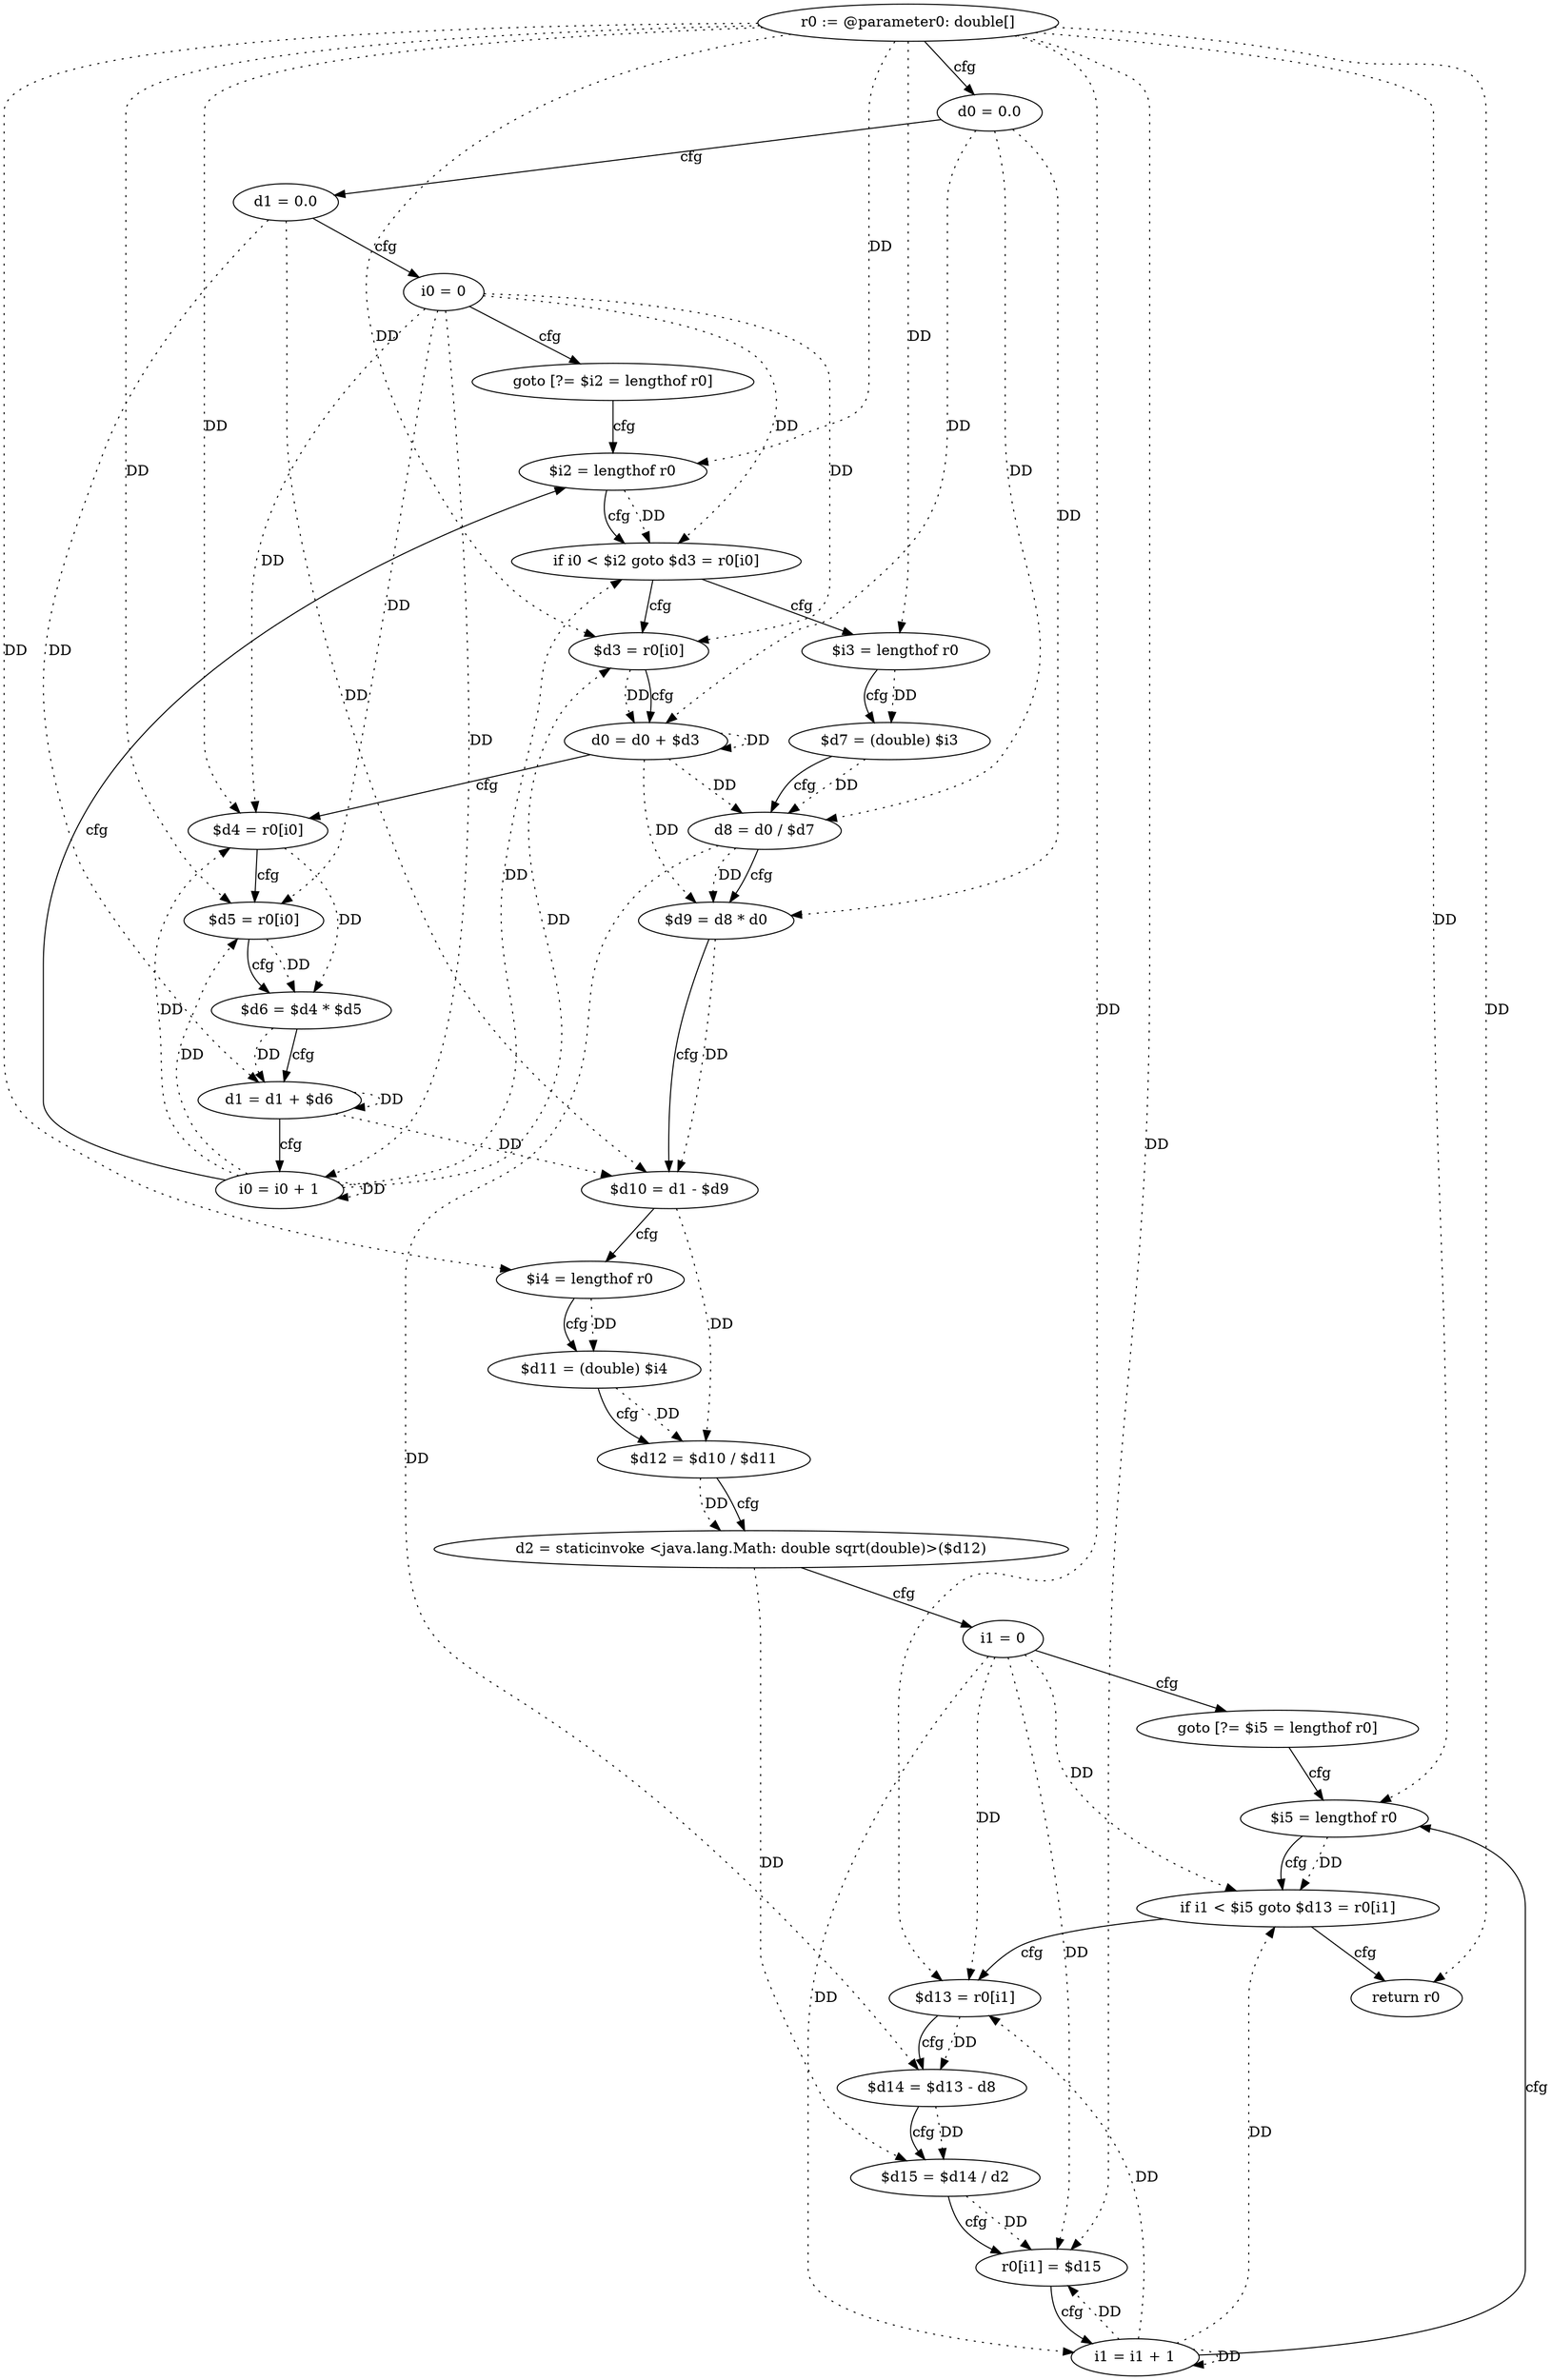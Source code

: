 digraph "standardize" {
    "0" [label="r0 := @parameter0: double[]",];
    "1" [label="d0 = 0.0",];
    "2" [label="d1 = 0.0",];
    "3" [label="i0 = 0",];
    "4" [label="goto [?= $i2 = lengthof r0]",];
    "5" [label="$d3 = r0[i0]",];
    "6" [label="d0 = d0 + $d3",];
    "7" [label="$d4 = r0[i0]",];
    "8" [label="$d5 = r0[i0]",];
    "9" [label="$d6 = $d4 * $d5",];
    "10" [label="d1 = d1 + $d6",];
    "11" [label="i0 = i0 + 1",];
    "12" [label="$i2 = lengthof r0",];
    "13" [label="if i0 < $i2 goto $d3 = r0[i0]",];
    "14" [label="$i3 = lengthof r0",];
    "15" [label="$d7 = (double) $i3",];
    "16" [label="d8 = d0 / $d7",];
    "17" [label="$d9 = d8 * d0",];
    "18" [label="$d10 = d1 - $d9",];
    "19" [label="$i4 = lengthof r0",];
    "20" [label="$d11 = (double) $i4",];
    "21" [label="$d12 = $d10 / $d11",];
    "22" [label="d2 = staticinvoke <java.lang.Math: double sqrt(double)>($d12)",];
    "23" [label="i1 = 0",];
    "24" [label="goto [?= $i5 = lengthof r0]",];
    "25" [label="$d13 = r0[i1]",];
    "26" [label="$d14 = $d13 - d8",];
    "27" [label="$d15 = $d14 / d2",];
    "28" [label="r0[i1] = $d15",];
    "29" [label="i1 = i1 + 1",];
    "30" [label="$i5 = lengthof r0",];
    "31" [label="if i1 < $i5 goto $d13 = r0[i1]",];
    "32" [label="return r0",];
    "0"->"5" [label="DD",style=dotted,];
    "0"->"7" [label="DD",style=dotted,];
    "0"->"8" [label="DD",style=dotted,];
    "0"->"12" [label="DD",style=dotted,];
    "0"->"14" [label="DD",style=dotted,];
    "0"->"19" [label="DD",style=dotted,];
    "0"->"25" [label="DD",style=dotted,];
    "0"->"28" [label="DD",style=dotted,];
    "0"->"30" [label="DD",style=dotted,];
    "0"->"32" [label="DD",style=dotted,];
    "1"->"6" [label="DD",style=dotted,];
    "1"->"16" [label="DD",style=dotted,];
    "1"->"17" [label="DD",style=dotted,];
    "2"->"10" [label="DD",style=dotted,];
    "2"->"18" [label="DD",style=dotted,];
    "3"->"5" [label="DD",style=dotted,];
    "3"->"7" [label="DD",style=dotted,];
    "3"->"8" [label="DD",style=dotted,];
    "3"->"11" [label="DD",style=dotted,];
    "3"->"13" [label="DD",style=dotted,];
    "5"->"6" [label="DD",style=dotted,];
    "6"->"6" [label="DD",style=dotted,];
    "6"->"16" [label="DD",style=dotted,];
    "6"->"17" [label="DD",style=dotted,];
    "7"->"9" [label="DD",style=dotted,];
    "8"->"9" [label="DD",style=dotted,];
    "9"->"10" [label="DD",style=dotted,];
    "10"->"10" [label="DD",style=dotted,];
    "10"->"18" [label="DD",style=dotted,];
    "11"->"5" [label="DD",style=dotted,];
    "11"->"7" [label="DD",style=dotted,];
    "11"->"8" [label="DD",style=dotted,];
    "11"->"11" [label="DD",style=dotted,];
    "11"->"13" [label="DD",style=dotted,];
    "12"->"13" [label="DD",style=dotted,];
    "14"->"15" [label="DD",style=dotted,];
    "15"->"16" [label="DD",style=dotted,];
    "16"->"17" [label="DD",style=dotted,];
    "16"->"26" [label="DD",style=dotted,];
    "17"->"18" [label="DD",style=dotted,];
    "18"->"21" [label="DD",style=dotted,];
    "19"->"20" [label="DD",style=dotted,];
    "20"->"21" [label="DD",style=dotted,];
    "21"->"22" [label="DD",style=dotted,];
    "22"->"27" [label="DD",style=dotted,];
    "23"->"25" [label="DD",style=dotted,];
    "23"->"28" [label="DD",style=dotted,];
    "23"->"29" [label="DD",style=dotted,];
    "23"->"31" [label="DD",style=dotted,];
    "25"->"26" [label="DD",style=dotted,];
    "26"->"27" [label="DD",style=dotted,];
    "27"->"28" [label="DD",style=dotted,];
    "29"->"25" [label="DD",style=dotted,];
    "29"->"28" [label="DD",style=dotted,];
    "29"->"29" [label="DD",style=dotted,];
    "29"->"31" [label="DD",style=dotted,];
    "30"->"31" [label="DD",style=dotted,];
    "0"->"1" [label="cfg",];
    "1"->"2" [label="cfg",];
    "2"->"3" [label="cfg",];
    "3"->"4" [label="cfg",];
    "4"->"12" [label="cfg",];
    "5"->"6" [label="cfg",];
    "6"->"7" [label="cfg",];
    "7"->"8" [label="cfg",];
    "8"->"9" [label="cfg",];
    "9"->"10" [label="cfg",];
    "10"->"11" [label="cfg",];
    "11"->"12" [label="cfg",];
    "12"->"13" [label="cfg",];
    "13"->"14" [label="cfg",];
    "13"->"5" [label="cfg",];
    "14"->"15" [label="cfg",];
    "15"->"16" [label="cfg",];
    "16"->"17" [label="cfg",];
    "17"->"18" [label="cfg",];
    "18"->"19" [label="cfg",];
    "19"->"20" [label="cfg",];
    "20"->"21" [label="cfg",];
    "21"->"22" [label="cfg",];
    "22"->"23" [label="cfg",];
    "23"->"24" [label="cfg",];
    "24"->"30" [label="cfg",];
    "25"->"26" [label="cfg",];
    "26"->"27" [label="cfg",];
    "27"->"28" [label="cfg",];
    "28"->"29" [label="cfg",];
    "29"->"30" [label="cfg",];
    "30"->"31" [label="cfg",];
    "31"->"32" [label="cfg",];
    "31"->"25" [label="cfg",];
}
